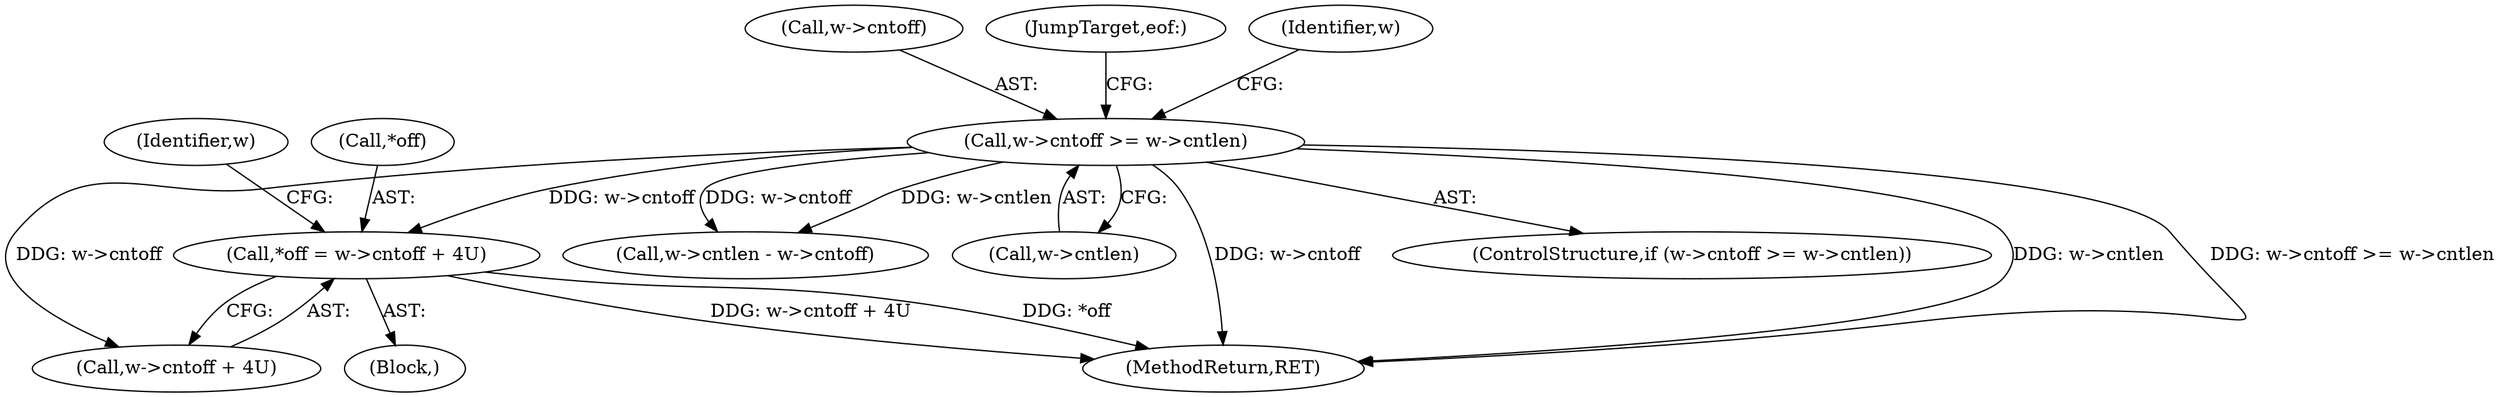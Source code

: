 digraph "0_libarchive_9c84b7426660c09c18cc349f6d70b5f8168b5680@pointer" {
"1000138" [label="(Call,*off = w->cntoff + 4U)"];
"1000121" [label="(Call,w->cntoff >= w->cntlen)"];
"1000122" [label="(Call,w->cntoff)"];
"1000148" [label="(Identifier,w)"];
"1000139" [label="(Call,*off)"];
"1000129" [label="(JumpTarget,eof:)"];
"1000201" [label="(Call,w->cntlen - w->cntoff)"];
"1000125" [label="(Call,w->cntlen)"];
"1000121" [label="(Call,w->cntoff >= w->cntlen)"];
"1000246" [label="(MethodReturn,RET)"];
"1000128" [label="(Block,)"];
"1000138" [label="(Call,*off = w->cntoff + 4U)"];
"1000141" [label="(Call,w->cntoff + 4U)"];
"1000120" [label="(ControlStructure,if (w->cntoff >= w->cntlen))"];
"1000155" [label="(Identifier,w)"];
"1000138" -> "1000128"  [label="AST: "];
"1000138" -> "1000141"  [label="CFG: "];
"1000139" -> "1000138"  [label="AST: "];
"1000141" -> "1000138"  [label="AST: "];
"1000148" -> "1000138"  [label="CFG: "];
"1000138" -> "1000246"  [label="DDG: w->cntoff + 4U"];
"1000138" -> "1000246"  [label="DDG: *off"];
"1000121" -> "1000138"  [label="DDG: w->cntoff"];
"1000121" -> "1000120"  [label="AST: "];
"1000121" -> "1000125"  [label="CFG: "];
"1000122" -> "1000121"  [label="AST: "];
"1000125" -> "1000121"  [label="AST: "];
"1000129" -> "1000121"  [label="CFG: "];
"1000155" -> "1000121"  [label="CFG: "];
"1000121" -> "1000246"  [label="DDG: w->cntlen"];
"1000121" -> "1000246"  [label="DDG: w->cntoff >= w->cntlen"];
"1000121" -> "1000246"  [label="DDG: w->cntoff"];
"1000121" -> "1000141"  [label="DDG: w->cntoff"];
"1000121" -> "1000201"  [label="DDG: w->cntlen"];
"1000121" -> "1000201"  [label="DDG: w->cntoff"];
}
